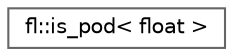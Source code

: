 digraph "Graphical Class Hierarchy"
{
 // LATEX_PDF_SIZE
  bgcolor="transparent";
  edge [fontname=Helvetica,fontsize=10,labelfontname=Helvetica,labelfontsize=10];
  node [fontname=Helvetica,fontsize=10,shape=box,height=0.2,width=0.4];
  rankdir="LR";
  Node0 [id="Node000000",label="fl::is_pod\< float \>",height=0.2,width=0.4,color="grey40", fillcolor="white", style="filled",URL="$d2/dba/structfl_1_1is__pod_3_01float_01_4.html",tooltip=" "];
}
